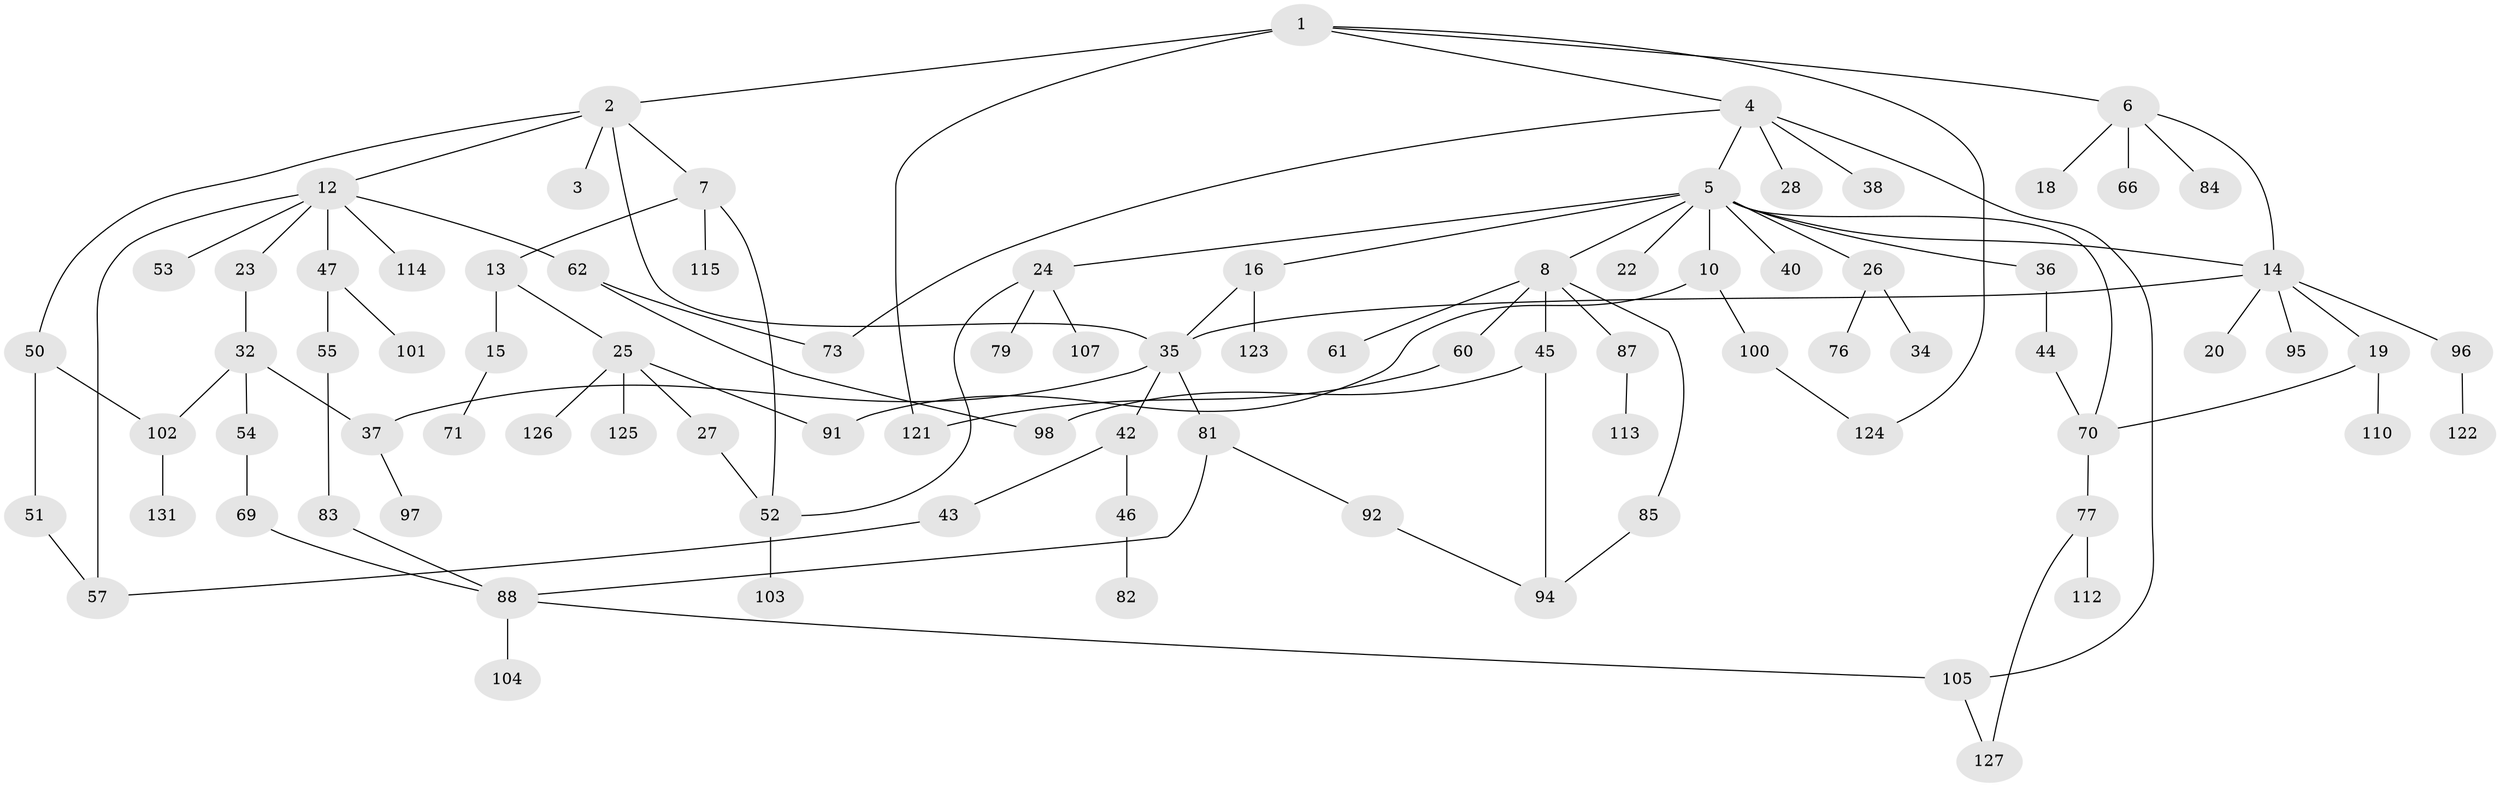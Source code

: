 // original degree distribution, {6: 0.007518796992481203, 5: 0.06015037593984962, 2: 0.3458646616541353, 8: 0.007518796992481203, 3: 0.20300751879699247, 1: 0.3007518796992481, 7: 0.007518796992481203, 4: 0.06766917293233082}
// Generated by graph-tools (version 1.1) at 2025/10/02/27/25 16:10:52]
// undirected, 89 vertices, 110 edges
graph export_dot {
graph [start="1"]
  node [color=gray90,style=filled];
  1 [super="+30"];
  2 [super="+39"];
  3 [super="+90"];
  4 [super="+59"];
  5 [super="+9"];
  6 [super="+21"];
  7 [super="+11"];
  8 [super="+41"];
  10 [super="+89"];
  12 [super="+31"];
  13;
  14 [super="+56"];
  15 [super="+17"];
  16 [super="+68"];
  18;
  19 [super="+80"];
  20;
  22;
  23 [super="+29"];
  24 [super="+64"];
  25 [super="+33"];
  26;
  27;
  28;
  32 [super="+133"];
  34 [super="+74"];
  35 [super="+65"];
  36;
  37 [super="+58"];
  38 [super="+117"];
  40;
  42;
  43;
  44 [super="+109"];
  45 [super="+49"];
  46 [super="+108"];
  47 [super="+48"];
  50 [super="+106"];
  51 [super="+118"];
  52 [super="+63"];
  53;
  54;
  55 [super="+75"];
  57;
  60 [super="+67"];
  61;
  62;
  66;
  69 [super="+128"];
  70 [super="+72"];
  71;
  73 [super="+99"];
  76 [super="+93"];
  77 [super="+78"];
  79;
  81 [super="+116"];
  82;
  83 [super="+86"];
  84;
  85;
  87;
  88 [super="+120"];
  91;
  92;
  94 [super="+111"];
  95;
  96;
  97;
  98;
  100;
  101;
  102;
  103;
  104 [super="+119"];
  105;
  107;
  110;
  112;
  113;
  114;
  115;
  121 [super="+129"];
  122 [super="+130"];
  123;
  124 [super="+132"];
  125;
  126;
  127;
  131;
  1 -- 2;
  1 -- 4;
  1 -- 6;
  1 -- 121 [weight=2];
  1 -- 124;
  2 -- 3;
  2 -- 7;
  2 -- 12;
  2 -- 35;
  2 -- 50;
  4 -- 5;
  4 -- 28;
  4 -- 38;
  4 -- 105;
  4 -- 73;
  5 -- 8;
  5 -- 10;
  5 -- 14;
  5 -- 16;
  5 -- 24;
  5 -- 36;
  5 -- 22;
  5 -- 40;
  5 -- 26;
  5 -- 70;
  6 -- 18;
  6 -- 66;
  6 -- 84;
  6 -- 14;
  7 -- 13;
  7 -- 115;
  7 -- 52;
  8 -- 60;
  8 -- 61;
  8 -- 87;
  8 -- 45;
  8 -- 85;
  10 -- 91;
  10 -- 100;
  12 -- 23;
  12 -- 53;
  12 -- 62;
  12 -- 57;
  12 -- 114;
  12 -- 47;
  13 -- 15;
  13 -- 25;
  14 -- 19;
  14 -- 20;
  14 -- 35;
  14 -- 95;
  14 -- 96;
  15 -- 71;
  16 -- 35;
  16 -- 123;
  19 -- 110;
  19 -- 70;
  23 -- 32;
  24 -- 107;
  24 -- 52;
  24 -- 79;
  25 -- 27;
  25 -- 126;
  25 -- 91;
  25 -- 125;
  26 -- 34;
  26 -- 76;
  27 -- 52;
  32 -- 37;
  32 -- 54;
  32 -- 102;
  35 -- 42;
  35 -- 81;
  35 -- 37;
  36 -- 44;
  37 -- 97;
  42 -- 43;
  42 -- 46;
  43 -- 57;
  44 -- 70;
  45 -- 98;
  45 -- 94;
  46 -- 82;
  47 -- 55;
  47 -- 101;
  50 -- 51;
  50 -- 102;
  51 -- 57;
  52 -- 103;
  54 -- 69;
  55 -- 83;
  60 -- 121;
  62 -- 73;
  62 -- 98;
  69 -- 88;
  70 -- 77;
  77 -- 112;
  77 -- 127;
  81 -- 92;
  81 -- 88;
  83 -- 88;
  85 -- 94;
  87 -- 113;
  88 -- 104;
  88 -- 105;
  92 -- 94;
  96 -- 122;
  100 -- 124;
  102 -- 131;
  105 -- 127;
}
